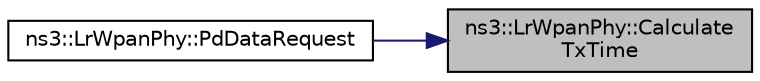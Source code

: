 digraph "ns3::LrWpanPhy::CalculateTxTime"
{
 // LATEX_PDF_SIZE
  edge [fontname="Helvetica",fontsize="10",labelfontname="Helvetica",labelfontsize="10"];
  node [fontname="Helvetica",fontsize="10",shape=record];
  rankdir="RL";
  Node1 [label="ns3::LrWpanPhy::Calculate\lTxTime",height=0.2,width=0.4,color="black", fillcolor="grey75", style="filled", fontcolor="black",tooltip="Calculate the time required for sending the given packet, including preamble, SFD and PHR."];
  Node1 -> Node2 [dir="back",color="midnightblue",fontsize="10",style="solid",fontname="Helvetica"];
  Node2 [label="ns3::LrWpanPhy::PdDataRequest",height=0.2,width=0.4,color="black", fillcolor="white", style="filled",URL="$classns3_1_1_lr_wpan_phy.html#a44d119b7c56658e97c99d9524e42f48f",tooltip="IEEE 802.15.4-2006 section 6.2.1.1 PD-DATA.request Request to transfer MPDU from MAC (transmitting)"];
}
